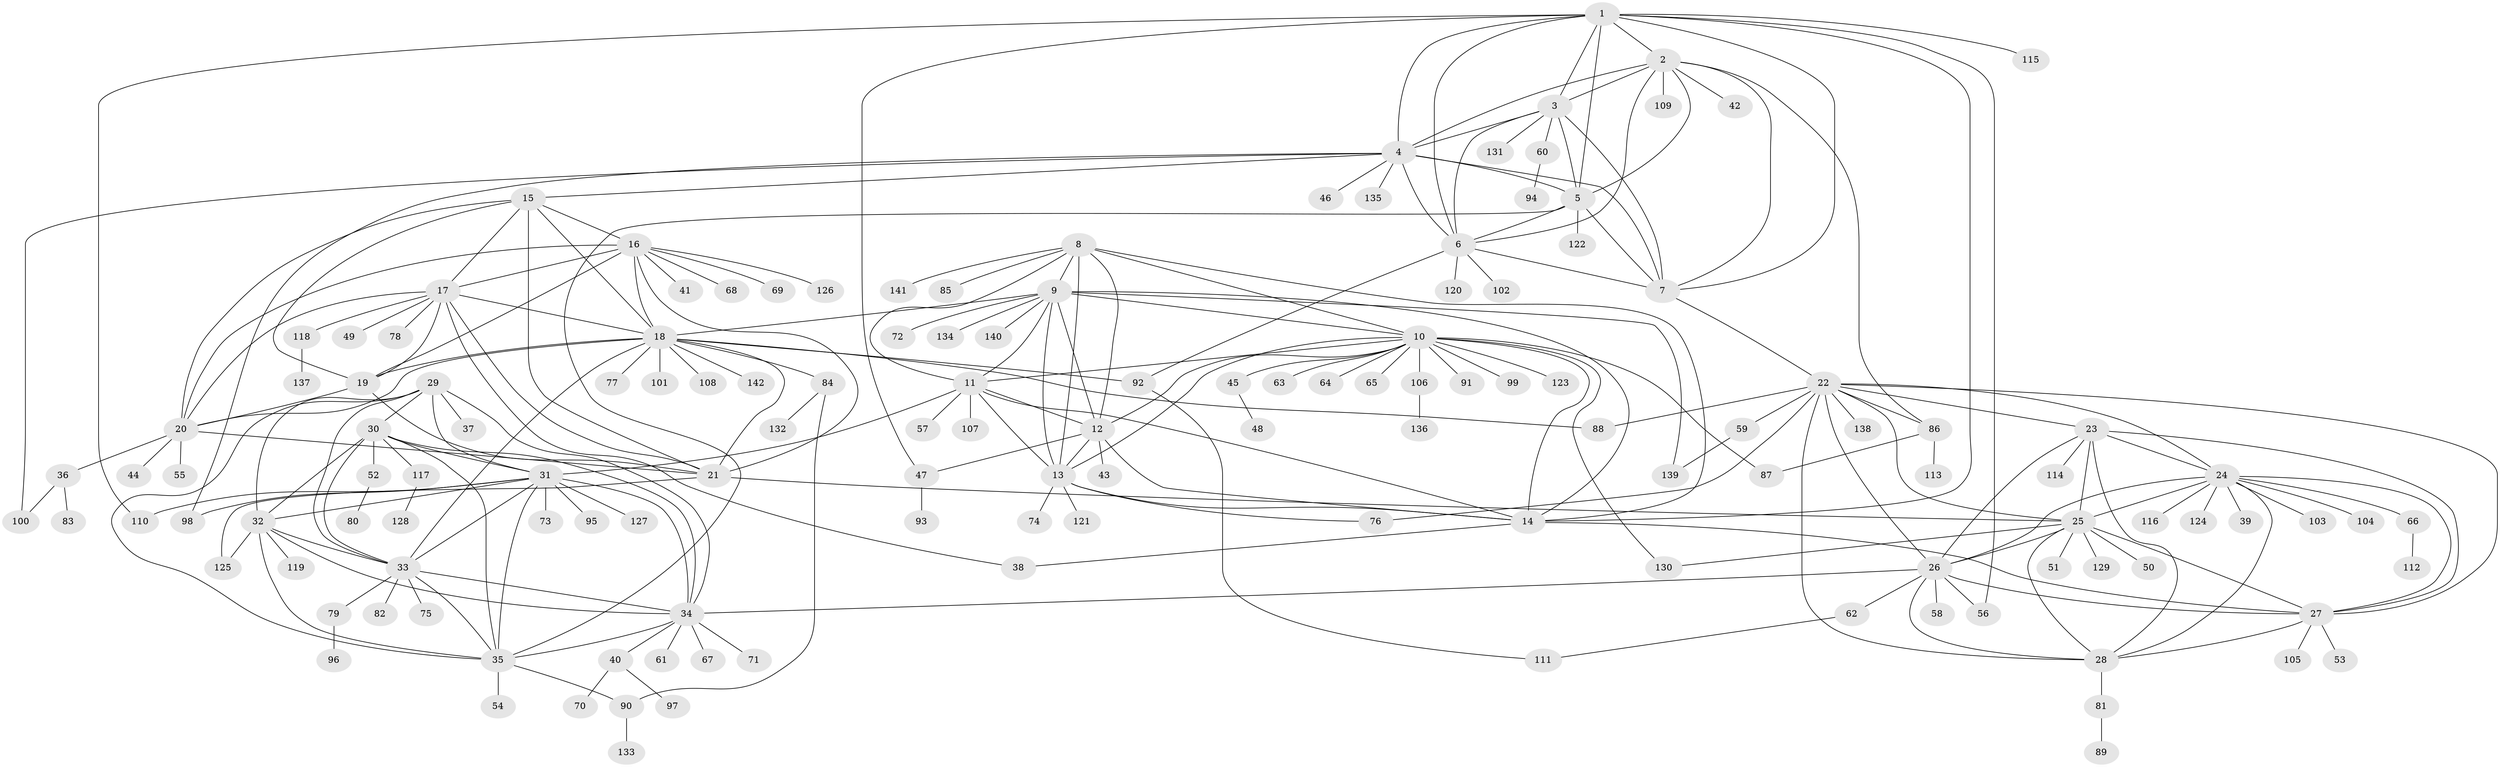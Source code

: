 // Generated by graph-tools (version 1.1) at 2025/54/03/09/25 04:54:26]
// undirected, 142 vertices, 238 edges
graph export_dot {
graph [start="1"]
  node [color=gray90,style=filled];
  1;
  2;
  3;
  4;
  5;
  6;
  7;
  8;
  9;
  10;
  11;
  12;
  13;
  14;
  15;
  16;
  17;
  18;
  19;
  20;
  21;
  22;
  23;
  24;
  25;
  26;
  27;
  28;
  29;
  30;
  31;
  32;
  33;
  34;
  35;
  36;
  37;
  38;
  39;
  40;
  41;
  42;
  43;
  44;
  45;
  46;
  47;
  48;
  49;
  50;
  51;
  52;
  53;
  54;
  55;
  56;
  57;
  58;
  59;
  60;
  61;
  62;
  63;
  64;
  65;
  66;
  67;
  68;
  69;
  70;
  71;
  72;
  73;
  74;
  75;
  76;
  77;
  78;
  79;
  80;
  81;
  82;
  83;
  84;
  85;
  86;
  87;
  88;
  89;
  90;
  91;
  92;
  93;
  94;
  95;
  96;
  97;
  98;
  99;
  100;
  101;
  102;
  103;
  104;
  105;
  106;
  107;
  108;
  109;
  110;
  111;
  112;
  113;
  114;
  115;
  116;
  117;
  118;
  119;
  120;
  121;
  122;
  123;
  124;
  125;
  126;
  127;
  128;
  129;
  130;
  131;
  132;
  133;
  134;
  135;
  136;
  137;
  138;
  139;
  140;
  141;
  142;
  1 -- 2;
  1 -- 3;
  1 -- 4;
  1 -- 5;
  1 -- 6;
  1 -- 7;
  1 -- 14;
  1 -- 47;
  1 -- 56;
  1 -- 110;
  1 -- 115;
  2 -- 3;
  2 -- 4;
  2 -- 5;
  2 -- 6;
  2 -- 7;
  2 -- 42;
  2 -- 86;
  2 -- 109;
  3 -- 4;
  3 -- 5;
  3 -- 6;
  3 -- 7;
  3 -- 60;
  3 -- 131;
  4 -- 5;
  4 -- 6;
  4 -- 7;
  4 -- 15;
  4 -- 46;
  4 -- 98;
  4 -- 100;
  4 -- 135;
  5 -- 6;
  5 -- 7;
  5 -- 35;
  5 -- 122;
  6 -- 7;
  6 -- 92;
  6 -- 102;
  6 -- 120;
  7 -- 22;
  8 -- 9;
  8 -- 10;
  8 -- 11;
  8 -- 12;
  8 -- 13;
  8 -- 14;
  8 -- 85;
  8 -- 141;
  9 -- 10;
  9 -- 11;
  9 -- 12;
  9 -- 13;
  9 -- 14;
  9 -- 18;
  9 -- 72;
  9 -- 134;
  9 -- 139;
  9 -- 140;
  10 -- 11;
  10 -- 12;
  10 -- 13;
  10 -- 14;
  10 -- 45;
  10 -- 63;
  10 -- 64;
  10 -- 65;
  10 -- 87;
  10 -- 91;
  10 -- 99;
  10 -- 106;
  10 -- 123;
  10 -- 130;
  11 -- 12;
  11 -- 13;
  11 -- 14;
  11 -- 31;
  11 -- 57;
  11 -- 107;
  12 -- 13;
  12 -- 14;
  12 -- 43;
  12 -- 47;
  13 -- 14;
  13 -- 74;
  13 -- 76;
  13 -- 121;
  14 -- 27;
  14 -- 38;
  15 -- 16;
  15 -- 17;
  15 -- 18;
  15 -- 19;
  15 -- 20;
  15 -- 21;
  16 -- 17;
  16 -- 18;
  16 -- 19;
  16 -- 20;
  16 -- 21;
  16 -- 41;
  16 -- 68;
  16 -- 69;
  16 -- 126;
  17 -- 18;
  17 -- 19;
  17 -- 20;
  17 -- 21;
  17 -- 38;
  17 -- 49;
  17 -- 78;
  17 -- 118;
  18 -- 19;
  18 -- 20;
  18 -- 21;
  18 -- 33;
  18 -- 77;
  18 -- 84;
  18 -- 88;
  18 -- 92;
  18 -- 101;
  18 -- 108;
  18 -- 142;
  19 -- 20;
  19 -- 21;
  20 -- 21;
  20 -- 36;
  20 -- 44;
  20 -- 55;
  21 -- 25;
  21 -- 125;
  22 -- 23;
  22 -- 24;
  22 -- 25;
  22 -- 26;
  22 -- 27;
  22 -- 28;
  22 -- 59;
  22 -- 76;
  22 -- 86;
  22 -- 88;
  22 -- 138;
  23 -- 24;
  23 -- 25;
  23 -- 26;
  23 -- 27;
  23 -- 28;
  23 -- 114;
  24 -- 25;
  24 -- 26;
  24 -- 27;
  24 -- 28;
  24 -- 39;
  24 -- 66;
  24 -- 103;
  24 -- 104;
  24 -- 116;
  24 -- 124;
  25 -- 26;
  25 -- 27;
  25 -- 28;
  25 -- 50;
  25 -- 51;
  25 -- 129;
  25 -- 130;
  26 -- 27;
  26 -- 28;
  26 -- 34;
  26 -- 56;
  26 -- 58;
  26 -- 62;
  27 -- 28;
  27 -- 53;
  27 -- 105;
  28 -- 81;
  29 -- 30;
  29 -- 31;
  29 -- 32;
  29 -- 33;
  29 -- 34;
  29 -- 35;
  29 -- 37;
  30 -- 31;
  30 -- 32;
  30 -- 33;
  30 -- 34;
  30 -- 35;
  30 -- 52;
  30 -- 117;
  31 -- 32;
  31 -- 33;
  31 -- 34;
  31 -- 35;
  31 -- 73;
  31 -- 95;
  31 -- 98;
  31 -- 110;
  31 -- 127;
  32 -- 33;
  32 -- 34;
  32 -- 35;
  32 -- 119;
  32 -- 125;
  33 -- 34;
  33 -- 35;
  33 -- 75;
  33 -- 79;
  33 -- 82;
  34 -- 35;
  34 -- 40;
  34 -- 61;
  34 -- 67;
  34 -- 71;
  35 -- 54;
  35 -- 90;
  36 -- 83;
  36 -- 100;
  40 -- 70;
  40 -- 97;
  45 -- 48;
  47 -- 93;
  52 -- 80;
  59 -- 139;
  60 -- 94;
  62 -- 111;
  66 -- 112;
  79 -- 96;
  81 -- 89;
  84 -- 90;
  84 -- 132;
  86 -- 87;
  86 -- 113;
  90 -- 133;
  92 -- 111;
  106 -- 136;
  117 -- 128;
  118 -- 137;
}
